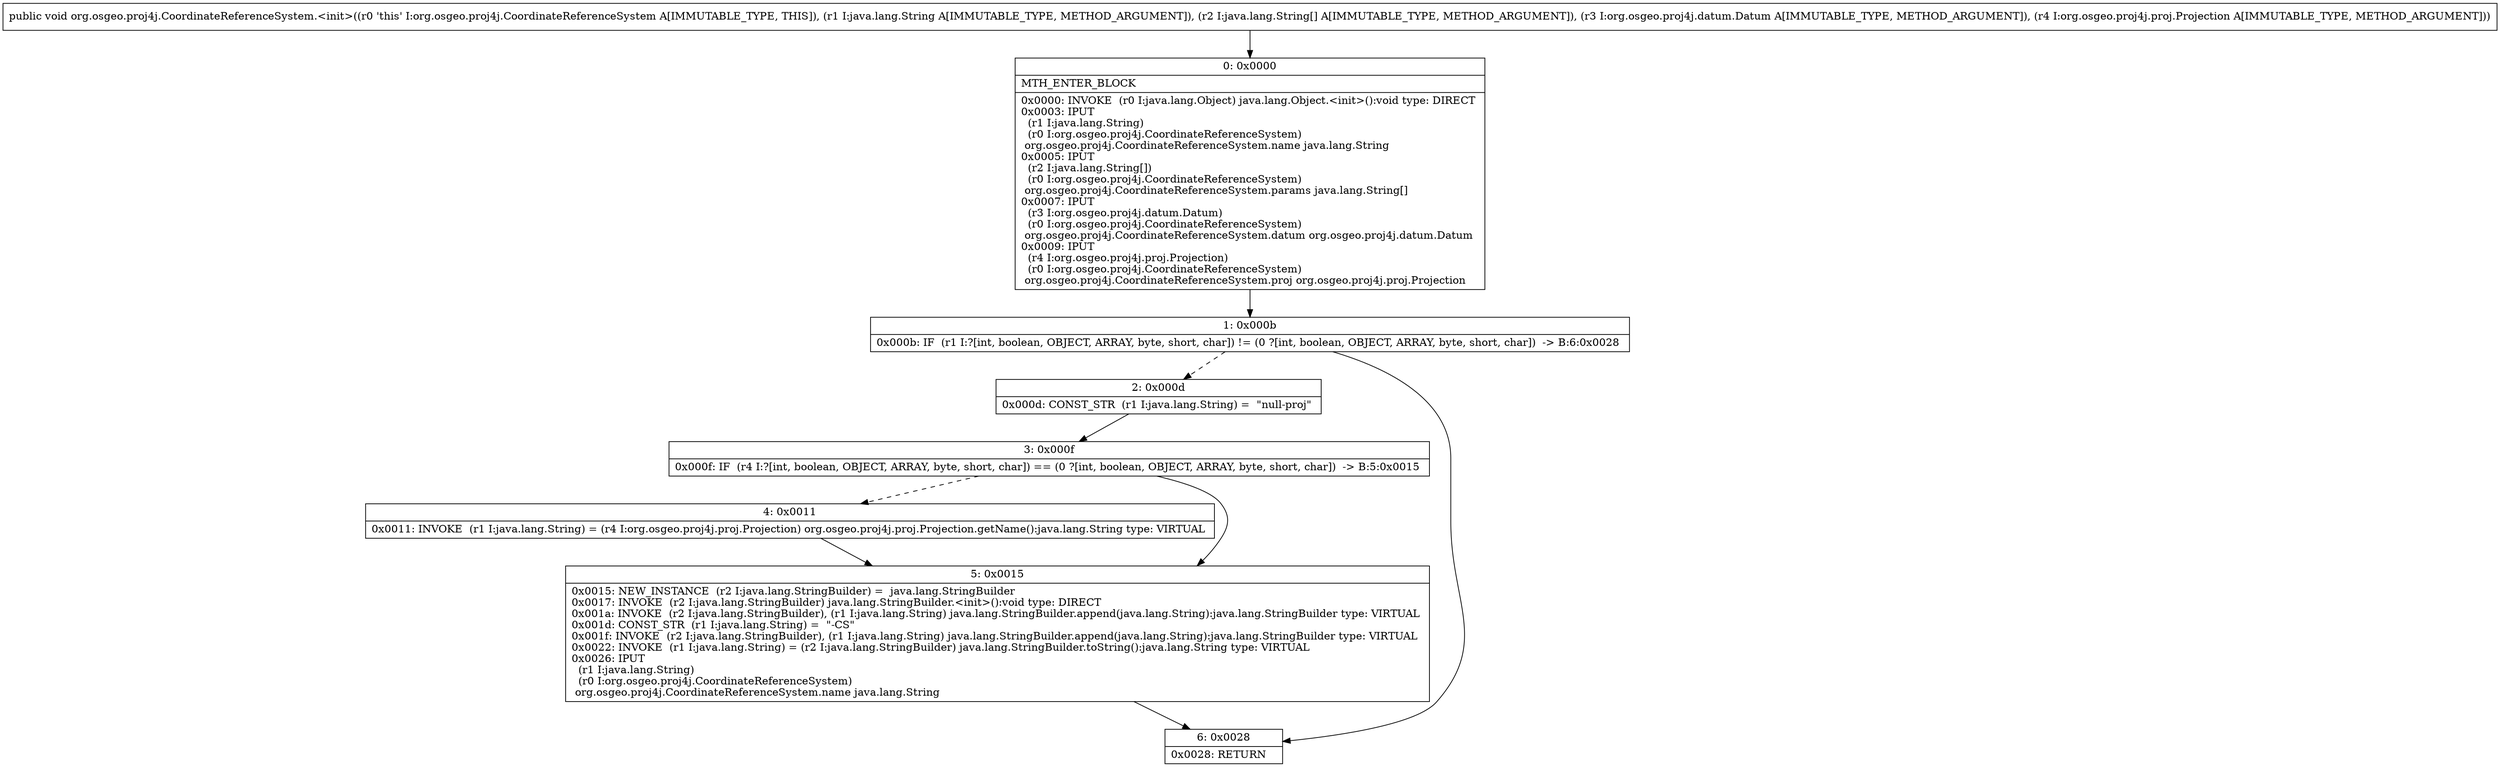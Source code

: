 digraph "CFG fororg.osgeo.proj4j.CoordinateReferenceSystem.\<init\>(Ljava\/lang\/String;[Ljava\/lang\/String;Lorg\/osgeo\/proj4j\/datum\/Datum;Lorg\/osgeo\/proj4j\/proj\/Projection;)V" {
Node_0 [shape=record,label="{0\:\ 0x0000|MTH_ENTER_BLOCK\l|0x0000: INVOKE  (r0 I:java.lang.Object) java.lang.Object.\<init\>():void type: DIRECT \l0x0003: IPUT  \l  (r1 I:java.lang.String)\l  (r0 I:org.osgeo.proj4j.CoordinateReferenceSystem)\l org.osgeo.proj4j.CoordinateReferenceSystem.name java.lang.String \l0x0005: IPUT  \l  (r2 I:java.lang.String[])\l  (r0 I:org.osgeo.proj4j.CoordinateReferenceSystem)\l org.osgeo.proj4j.CoordinateReferenceSystem.params java.lang.String[] \l0x0007: IPUT  \l  (r3 I:org.osgeo.proj4j.datum.Datum)\l  (r0 I:org.osgeo.proj4j.CoordinateReferenceSystem)\l org.osgeo.proj4j.CoordinateReferenceSystem.datum org.osgeo.proj4j.datum.Datum \l0x0009: IPUT  \l  (r4 I:org.osgeo.proj4j.proj.Projection)\l  (r0 I:org.osgeo.proj4j.CoordinateReferenceSystem)\l org.osgeo.proj4j.CoordinateReferenceSystem.proj org.osgeo.proj4j.proj.Projection \l}"];
Node_1 [shape=record,label="{1\:\ 0x000b|0x000b: IF  (r1 I:?[int, boolean, OBJECT, ARRAY, byte, short, char]) != (0 ?[int, boolean, OBJECT, ARRAY, byte, short, char])  \-\> B:6:0x0028 \l}"];
Node_2 [shape=record,label="{2\:\ 0x000d|0x000d: CONST_STR  (r1 I:java.lang.String) =  \"null\-proj\" \l}"];
Node_3 [shape=record,label="{3\:\ 0x000f|0x000f: IF  (r4 I:?[int, boolean, OBJECT, ARRAY, byte, short, char]) == (0 ?[int, boolean, OBJECT, ARRAY, byte, short, char])  \-\> B:5:0x0015 \l}"];
Node_4 [shape=record,label="{4\:\ 0x0011|0x0011: INVOKE  (r1 I:java.lang.String) = (r4 I:org.osgeo.proj4j.proj.Projection) org.osgeo.proj4j.proj.Projection.getName():java.lang.String type: VIRTUAL \l}"];
Node_5 [shape=record,label="{5\:\ 0x0015|0x0015: NEW_INSTANCE  (r2 I:java.lang.StringBuilder) =  java.lang.StringBuilder \l0x0017: INVOKE  (r2 I:java.lang.StringBuilder) java.lang.StringBuilder.\<init\>():void type: DIRECT \l0x001a: INVOKE  (r2 I:java.lang.StringBuilder), (r1 I:java.lang.String) java.lang.StringBuilder.append(java.lang.String):java.lang.StringBuilder type: VIRTUAL \l0x001d: CONST_STR  (r1 I:java.lang.String) =  \"\-CS\" \l0x001f: INVOKE  (r2 I:java.lang.StringBuilder), (r1 I:java.lang.String) java.lang.StringBuilder.append(java.lang.String):java.lang.StringBuilder type: VIRTUAL \l0x0022: INVOKE  (r1 I:java.lang.String) = (r2 I:java.lang.StringBuilder) java.lang.StringBuilder.toString():java.lang.String type: VIRTUAL \l0x0026: IPUT  \l  (r1 I:java.lang.String)\l  (r0 I:org.osgeo.proj4j.CoordinateReferenceSystem)\l org.osgeo.proj4j.CoordinateReferenceSystem.name java.lang.String \l}"];
Node_6 [shape=record,label="{6\:\ 0x0028|0x0028: RETURN   \l}"];
MethodNode[shape=record,label="{public void org.osgeo.proj4j.CoordinateReferenceSystem.\<init\>((r0 'this' I:org.osgeo.proj4j.CoordinateReferenceSystem A[IMMUTABLE_TYPE, THIS]), (r1 I:java.lang.String A[IMMUTABLE_TYPE, METHOD_ARGUMENT]), (r2 I:java.lang.String[] A[IMMUTABLE_TYPE, METHOD_ARGUMENT]), (r3 I:org.osgeo.proj4j.datum.Datum A[IMMUTABLE_TYPE, METHOD_ARGUMENT]), (r4 I:org.osgeo.proj4j.proj.Projection A[IMMUTABLE_TYPE, METHOD_ARGUMENT])) }"];
MethodNode -> Node_0;
Node_0 -> Node_1;
Node_1 -> Node_2[style=dashed];
Node_1 -> Node_6;
Node_2 -> Node_3;
Node_3 -> Node_4[style=dashed];
Node_3 -> Node_5;
Node_4 -> Node_5;
Node_5 -> Node_6;
}

